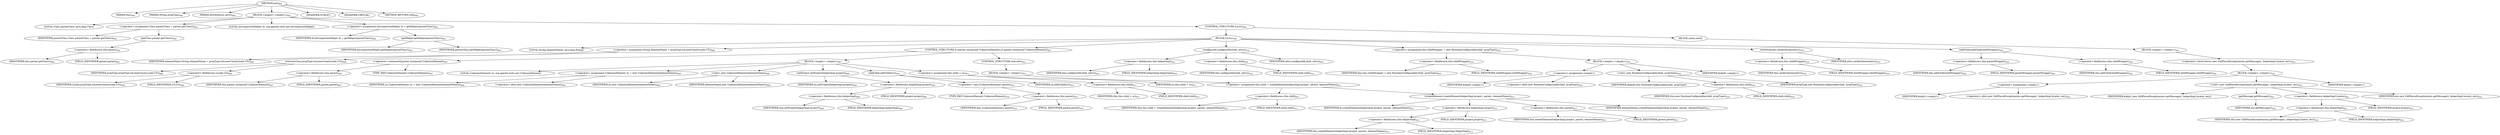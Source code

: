 digraph "init" {  
"1733" [label = <(METHOD,init)<SUB>900</SUB>> ]
"1734" [label = <(PARAM,this)<SUB>900</SUB>> ]
"1735" [label = <(PARAM,String propType)<SUB>900</SUB>> ]
"1736" [label = <(PARAM,AttributeList attrs)<SUB>900</SUB>> ]
"1737" [label = <(BLOCK,&lt;empty&gt;,&lt;empty&gt;)<SUB>900</SUB>> ]
"1738" [label = <(LOCAL,Class parentClass: java.lang.Class)> ]
"1739" [label = <(&lt;operator&gt;.assignment,Class parentClass = parent.getClass())<SUB>901</SUB>> ]
"1740" [label = <(IDENTIFIER,parentClass,Class parentClass = parent.getClass())<SUB>901</SUB>> ]
"1741" [label = <(getClass,parent.getClass())<SUB>901</SUB>> ]
"1742" [label = <(&lt;operator&gt;.fieldAccess,this.parent)<SUB>901</SUB>> ]
"1743" [label = <(IDENTIFIER,this,parent.getClass())<SUB>901</SUB>> ]
"1744" [label = <(FIELD_IDENTIFIER,parent,parent)<SUB>901</SUB>> ]
"1745" [label = <(LOCAL,IntrospectionHelper ih: org.apache.tools.ant.IntrospectionHelper)> ]
"1746" [label = <(&lt;operator&gt;.assignment,IntrospectionHelper ih = getHelper(parentClass))<SUB>902</SUB>> ]
"1747" [label = <(IDENTIFIER,ih,IntrospectionHelper ih = getHelper(parentClass))<SUB>902</SUB>> ]
"1748" [label = <(getHelper,getHelper(parentClass))<SUB>903</SUB>> ]
"1749" [label = <(IDENTIFIER,IntrospectionHelper,getHelper(parentClass))<SUB>903</SUB>> ]
"1750" [label = <(IDENTIFIER,parentClass,getHelper(parentClass))<SUB>903</SUB>> ]
"1751" [label = <(CONTROL_STRUCTURE,try,try)<SUB>905</SUB>> ]
"1752" [label = <(BLOCK,try,try)<SUB>905</SUB>> ]
"1753" [label = <(LOCAL,String elementName: java.lang.String)> ]
"1754" [label = <(&lt;operator&gt;.assignment,String elementName = propType.toLowerCase(Locale.US))<SUB>906</SUB>> ]
"1755" [label = <(IDENTIFIER,elementName,String elementName = propType.toLowerCase(Locale.US))<SUB>906</SUB>> ]
"1756" [label = <(toLowerCase,propType.toLowerCase(Locale.US))<SUB>906</SUB>> ]
"1757" [label = <(IDENTIFIER,propType,propType.toLowerCase(Locale.US))<SUB>906</SUB>> ]
"1758" [label = <(&lt;operator&gt;.fieldAccess,Locale.US)<SUB>906</SUB>> ]
"1759" [label = <(IDENTIFIER,Locale,propType.toLowerCase(Locale.US))<SUB>906</SUB>> ]
"1760" [label = <(FIELD_IDENTIFIER,US,US)<SUB>906</SUB>> ]
"1761" [label = <(CONTROL_STRUCTURE,if (parent instanceof UnknownElement),if (parent instanceof UnknownElement))<SUB>907</SUB>> ]
"1762" [label = <(&lt;operator&gt;.instanceOf,parent instanceof UnknownElement)<SUB>907</SUB>> ]
"1763" [label = <(&lt;operator&gt;.fieldAccess,this.parent)<SUB>907</SUB>> ]
"1764" [label = <(IDENTIFIER,this,parent instanceof UnknownElement)<SUB>907</SUB>> ]
"1765" [label = <(FIELD_IDENTIFIER,parent,parent)<SUB>907</SUB>> ]
"1766" [label = <(TYPE_REF,UnknownElement,UnknownElement)<SUB>907</SUB>> ]
"1767" [label = <(BLOCK,&lt;empty&gt;,&lt;empty&gt;)<SUB>907</SUB>> ]
"88" [label = <(LOCAL,UnknownElement uc: org.apache.tools.ant.UnknownElement)> ]
"1768" [label = <(&lt;operator&gt;.assignment,UnknownElement uc = new UnknownElement(elementName))<SUB>908</SUB>> ]
"1769" [label = <(IDENTIFIER,uc,UnknownElement uc = new UnknownElement(elementName))<SUB>908</SUB>> ]
"1770" [label = <(&lt;operator&gt;.alloc,new UnknownElement(elementName))<SUB>908</SUB>> ]
"1771" [label = <(&lt;init&gt;,new UnknownElement(elementName))<SUB>908</SUB>> ]
"87" [label = <(IDENTIFIER,uc,new UnknownElement(elementName))<SUB>908</SUB>> ]
"1772" [label = <(IDENTIFIER,elementName,new UnknownElement(elementName))<SUB>908</SUB>> ]
"1773" [label = <(setProject,setProject(helperImpl.project))<SUB>909</SUB>> ]
"1774" [label = <(IDENTIFIER,uc,setProject(helperImpl.project))<SUB>909</SUB>> ]
"1775" [label = <(&lt;operator&gt;.fieldAccess,helperImpl.project)<SUB>909</SUB>> ]
"1776" [label = <(&lt;operator&gt;.fieldAccess,this.helperImpl)<SUB>909</SUB>> ]
"1777" [label = <(IDENTIFIER,this,setProject(helperImpl.project))<SUB>909</SUB>> ]
"1778" [label = <(FIELD_IDENTIFIER,helperImpl,helperImpl)<SUB>909</SUB>> ]
"1779" [label = <(FIELD_IDENTIFIER,project,project)<SUB>909</SUB>> ]
"1780" [label = <(addChild,addChild(uc))<SUB>910</SUB>> ]
"1781" [label = <(&lt;operator&gt;.cast,(UnknownElement) parent)<SUB>910</SUB>> ]
"1782" [label = <(TYPE_REF,UnknownElement,UnknownElement)<SUB>910</SUB>> ]
"1783" [label = <(&lt;operator&gt;.fieldAccess,this.parent)<SUB>910</SUB>> ]
"1784" [label = <(IDENTIFIER,this,(UnknownElement) parent)<SUB>910</SUB>> ]
"1785" [label = <(FIELD_IDENTIFIER,parent,parent)<SUB>910</SUB>> ]
"1786" [label = <(IDENTIFIER,uc,addChild(uc))<SUB>910</SUB>> ]
"1787" [label = <(&lt;operator&gt;.assignment,this.child = uc)<SUB>911</SUB>> ]
"1788" [label = <(&lt;operator&gt;.fieldAccess,this.child)<SUB>911</SUB>> ]
"1789" [label = <(IDENTIFIER,this,this.child = uc)<SUB>911</SUB>> ]
"1790" [label = <(FIELD_IDENTIFIER,child,child)<SUB>911</SUB>> ]
"1791" [label = <(IDENTIFIER,uc,this.child = uc)<SUB>911</SUB>> ]
"1792" [label = <(CONTROL_STRUCTURE,else,else)<SUB>912</SUB>> ]
"1793" [label = <(BLOCK,&lt;empty&gt;,&lt;empty&gt;)<SUB>912</SUB>> ]
"1794" [label = <(&lt;operator&gt;.assignment,this.child = createElement(helperImpl.project, parent, elementName))<SUB>913</SUB>> ]
"1795" [label = <(&lt;operator&gt;.fieldAccess,this.child)<SUB>913</SUB>> ]
"1796" [label = <(IDENTIFIER,this,this.child = createElement(helperImpl.project, parent, elementName))<SUB>913</SUB>> ]
"1797" [label = <(FIELD_IDENTIFIER,child,child)<SUB>913</SUB>> ]
"1798" [label = <(createElement,createElement(helperImpl.project, parent, elementName))<SUB>913</SUB>> ]
"1799" [label = <(IDENTIFIER,ih,createElement(helperImpl.project, parent, elementName))<SUB>913</SUB>> ]
"1800" [label = <(&lt;operator&gt;.fieldAccess,helperImpl.project)<SUB>913</SUB>> ]
"1801" [label = <(&lt;operator&gt;.fieldAccess,this.helperImpl)<SUB>913</SUB>> ]
"1802" [label = <(IDENTIFIER,this,createElement(helperImpl.project, parent, elementName))<SUB>913</SUB>> ]
"1803" [label = <(FIELD_IDENTIFIER,helperImpl,helperImpl)<SUB>913</SUB>> ]
"1804" [label = <(FIELD_IDENTIFIER,project,project)<SUB>913</SUB>> ]
"1805" [label = <(&lt;operator&gt;.fieldAccess,this.parent)<SUB>913</SUB>> ]
"1806" [label = <(IDENTIFIER,this,createElement(helperImpl.project, parent, elementName))<SUB>913</SUB>> ]
"1807" [label = <(FIELD_IDENTIFIER,parent,parent)<SUB>913</SUB>> ]
"1808" [label = <(IDENTIFIER,elementName,createElement(helperImpl.project, parent, elementName))<SUB>913</SUB>> ]
"1809" [label = <(configureId,configureId(child, attrs))<SUB>916</SUB>> ]
"1810" [label = <(&lt;operator&gt;.fieldAccess,this.helperImpl)<SUB>916</SUB>> ]
"1811" [label = <(IDENTIFIER,this,configureId(child, attrs))<SUB>916</SUB>> ]
"1812" [label = <(FIELD_IDENTIFIER,helperImpl,helperImpl)<SUB>916</SUB>> ]
"1813" [label = <(&lt;operator&gt;.fieldAccess,this.child)<SUB>916</SUB>> ]
"1814" [label = <(IDENTIFIER,this,configureId(child, attrs))<SUB>916</SUB>> ]
"1815" [label = <(FIELD_IDENTIFIER,child,child)<SUB>916</SUB>> ]
"1816" [label = <(IDENTIFIER,attrs,configureId(child, attrs))<SUB>916</SUB>> ]
"1817" [label = <(&lt;operator&gt;.assignment,this.childWrapper = new RuntimeConfigurable(child, propType))<SUB>918</SUB>> ]
"1818" [label = <(&lt;operator&gt;.fieldAccess,this.childWrapper)<SUB>918</SUB>> ]
"1819" [label = <(IDENTIFIER,this,this.childWrapper = new RuntimeConfigurable(child, propType))<SUB>918</SUB>> ]
"1820" [label = <(FIELD_IDENTIFIER,childWrapper,childWrapper)<SUB>918</SUB>> ]
"1821" [label = <(BLOCK,&lt;empty&gt;,&lt;empty&gt;)<SUB>918</SUB>> ]
"1822" [label = <(&lt;operator&gt;.assignment,&lt;empty&gt;)> ]
"1823" [label = <(IDENTIFIER,$obj40,&lt;empty&gt;)> ]
"1824" [label = <(&lt;operator&gt;.alloc,new RuntimeConfigurable(child, propType))<SUB>918</SUB>> ]
"1825" [label = <(&lt;init&gt;,new RuntimeConfigurable(child, propType))<SUB>918</SUB>> ]
"1826" [label = <(IDENTIFIER,$obj40,new RuntimeConfigurable(child, propType))> ]
"1827" [label = <(&lt;operator&gt;.fieldAccess,this.child)<SUB>918</SUB>> ]
"1828" [label = <(IDENTIFIER,this,new RuntimeConfigurable(child, propType))<SUB>918</SUB>> ]
"1829" [label = <(FIELD_IDENTIFIER,child,child)<SUB>918</SUB>> ]
"1830" [label = <(IDENTIFIER,propType,new RuntimeConfigurable(child, propType))<SUB>918</SUB>> ]
"1831" [label = <(IDENTIFIER,$obj40,&lt;empty&gt;)> ]
"1832" [label = <(setAttributes,setAttributes(attrs))<SUB>919</SUB>> ]
"1833" [label = <(&lt;operator&gt;.fieldAccess,this.childWrapper)<SUB>919</SUB>> ]
"1834" [label = <(IDENTIFIER,this,setAttributes(attrs))<SUB>919</SUB>> ]
"1835" [label = <(FIELD_IDENTIFIER,childWrapper,childWrapper)<SUB>919</SUB>> ]
"1836" [label = <(IDENTIFIER,attrs,setAttributes(attrs))<SUB>919</SUB>> ]
"1837" [label = <(addChild,addChild(childWrapper))<SUB>920</SUB>> ]
"1838" [label = <(&lt;operator&gt;.fieldAccess,this.parentWrapper)<SUB>920</SUB>> ]
"1839" [label = <(IDENTIFIER,this,addChild(childWrapper))<SUB>920</SUB>> ]
"1840" [label = <(FIELD_IDENTIFIER,parentWrapper,parentWrapper)<SUB>920</SUB>> ]
"1841" [label = <(&lt;operator&gt;.fieldAccess,this.childWrapper)<SUB>920</SUB>> ]
"1842" [label = <(IDENTIFIER,this,addChild(childWrapper))<SUB>920</SUB>> ]
"1843" [label = <(FIELD_IDENTIFIER,childWrapper,childWrapper)<SUB>920</SUB>> ]
"1844" [label = <(BLOCK,catch,catch)> ]
"1845" [label = <(BLOCK,&lt;empty&gt;,&lt;empty&gt;)<SUB>921</SUB>> ]
"1846" [label = <(&lt;operator&gt;.throw,throw new SAXParseException(exc.getMessage(), helperImpl.locator, exc);)<SUB>922</SUB>> ]
"1847" [label = <(BLOCK,&lt;empty&gt;,&lt;empty&gt;)<SUB>922</SUB>> ]
"1848" [label = <(&lt;operator&gt;.assignment,&lt;empty&gt;)> ]
"1849" [label = <(IDENTIFIER,$obj41,&lt;empty&gt;)> ]
"1850" [label = <(&lt;operator&gt;.alloc,new SAXParseException(exc.getMessage(), helperImpl.locator, exc))<SUB>922</SUB>> ]
"1851" [label = <(&lt;init&gt;,new SAXParseException(exc.getMessage(), helperImpl.locator, exc))<SUB>922</SUB>> ]
"1852" [label = <(IDENTIFIER,$obj41,new SAXParseException(exc.getMessage(), helperImpl.locator, exc))> ]
"1853" [label = <(getMessage,getMessage())<SUB>922</SUB>> ]
"1854" [label = <(IDENTIFIER,exc,getMessage())<SUB>922</SUB>> ]
"1855" [label = <(&lt;operator&gt;.fieldAccess,helperImpl.locator)<SUB>922</SUB>> ]
"1856" [label = <(&lt;operator&gt;.fieldAccess,this.helperImpl)<SUB>922</SUB>> ]
"1857" [label = <(IDENTIFIER,this,new SAXParseException(exc.getMessage(), helperImpl.locator, exc))<SUB>922</SUB>> ]
"1858" [label = <(FIELD_IDENTIFIER,helperImpl,helperImpl)<SUB>922</SUB>> ]
"1859" [label = <(FIELD_IDENTIFIER,locator,locator)<SUB>922</SUB>> ]
"1860" [label = <(IDENTIFIER,exc,new SAXParseException(exc.getMessage(), helperImpl.locator, exc))<SUB>922</SUB>> ]
"1861" [label = <(IDENTIFIER,$obj41,&lt;empty&gt;)> ]
"1862" [label = <(MODIFIER,PUBLIC)> ]
"1863" [label = <(MODIFIER,VIRTUAL)> ]
"1864" [label = <(METHOD_RETURN,void)<SUB>900</SUB>> ]
  "1733" -> "1734" 
  "1733" -> "1735" 
  "1733" -> "1736" 
  "1733" -> "1737" 
  "1733" -> "1862" 
  "1733" -> "1863" 
  "1733" -> "1864" 
  "1737" -> "1738" 
  "1737" -> "1739" 
  "1737" -> "1745" 
  "1737" -> "1746" 
  "1737" -> "1751" 
  "1739" -> "1740" 
  "1739" -> "1741" 
  "1741" -> "1742" 
  "1742" -> "1743" 
  "1742" -> "1744" 
  "1746" -> "1747" 
  "1746" -> "1748" 
  "1748" -> "1749" 
  "1748" -> "1750" 
  "1751" -> "1752" 
  "1751" -> "1844" 
  "1752" -> "1753" 
  "1752" -> "1754" 
  "1752" -> "1761" 
  "1752" -> "1809" 
  "1752" -> "1817" 
  "1752" -> "1832" 
  "1752" -> "1837" 
  "1754" -> "1755" 
  "1754" -> "1756" 
  "1756" -> "1757" 
  "1756" -> "1758" 
  "1758" -> "1759" 
  "1758" -> "1760" 
  "1761" -> "1762" 
  "1761" -> "1767" 
  "1761" -> "1792" 
  "1762" -> "1763" 
  "1762" -> "1766" 
  "1763" -> "1764" 
  "1763" -> "1765" 
  "1767" -> "88" 
  "1767" -> "1768" 
  "1767" -> "1771" 
  "1767" -> "1773" 
  "1767" -> "1780" 
  "1767" -> "1787" 
  "1768" -> "1769" 
  "1768" -> "1770" 
  "1771" -> "87" 
  "1771" -> "1772" 
  "1773" -> "1774" 
  "1773" -> "1775" 
  "1775" -> "1776" 
  "1775" -> "1779" 
  "1776" -> "1777" 
  "1776" -> "1778" 
  "1780" -> "1781" 
  "1780" -> "1786" 
  "1781" -> "1782" 
  "1781" -> "1783" 
  "1783" -> "1784" 
  "1783" -> "1785" 
  "1787" -> "1788" 
  "1787" -> "1791" 
  "1788" -> "1789" 
  "1788" -> "1790" 
  "1792" -> "1793" 
  "1793" -> "1794" 
  "1794" -> "1795" 
  "1794" -> "1798" 
  "1795" -> "1796" 
  "1795" -> "1797" 
  "1798" -> "1799" 
  "1798" -> "1800" 
  "1798" -> "1805" 
  "1798" -> "1808" 
  "1800" -> "1801" 
  "1800" -> "1804" 
  "1801" -> "1802" 
  "1801" -> "1803" 
  "1805" -> "1806" 
  "1805" -> "1807" 
  "1809" -> "1810" 
  "1809" -> "1813" 
  "1809" -> "1816" 
  "1810" -> "1811" 
  "1810" -> "1812" 
  "1813" -> "1814" 
  "1813" -> "1815" 
  "1817" -> "1818" 
  "1817" -> "1821" 
  "1818" -> "1819" 
  "1818" -> "1820" 
  "1821" -> "1822" 
  "1821" -> "1825" 
  "1821" -> "1831" 
  "1822" -> "1823" 
  "1822" -> "1824" 
  "1825" -> "1826" 
  "1825" -> "1827" 
  "1825" -> "1830" 
  "1827" -> "1828" 
  "1827" -> "1829" 
  "1832" -> "1833" 
  "1832" -> "1836" 
  "1833" -> "1834" 
  "1833" -> "1835" 
  "1837" -> "1838" 
  "1837" -> "1841" 
  "1838" -> "1839" 
  "1838" -> "1840" 
  "1841" -> "1842" 
  "1841" -> "1843" 
  "1844" -> "1845" 
  "1845" -> "1846" 
  "1846" -> "1847" 
  "1847" -> "1848" 
  "1847" -> "1851" 
  "1847" -> "1861" 
  "1848" -> "1849" 
  "1848" -> "1850" 
  "1851" -> "1852" 
  "1851" -> "1853" 
  "1851" -> "1855" 
  "1851" -> "1860" 
  "1853" -> "1854" 
  "1855" -> "1856" 
  "1855" -> "1859" 
  "1856" -> "1857" 
  "1856" -> "1858" 
}
